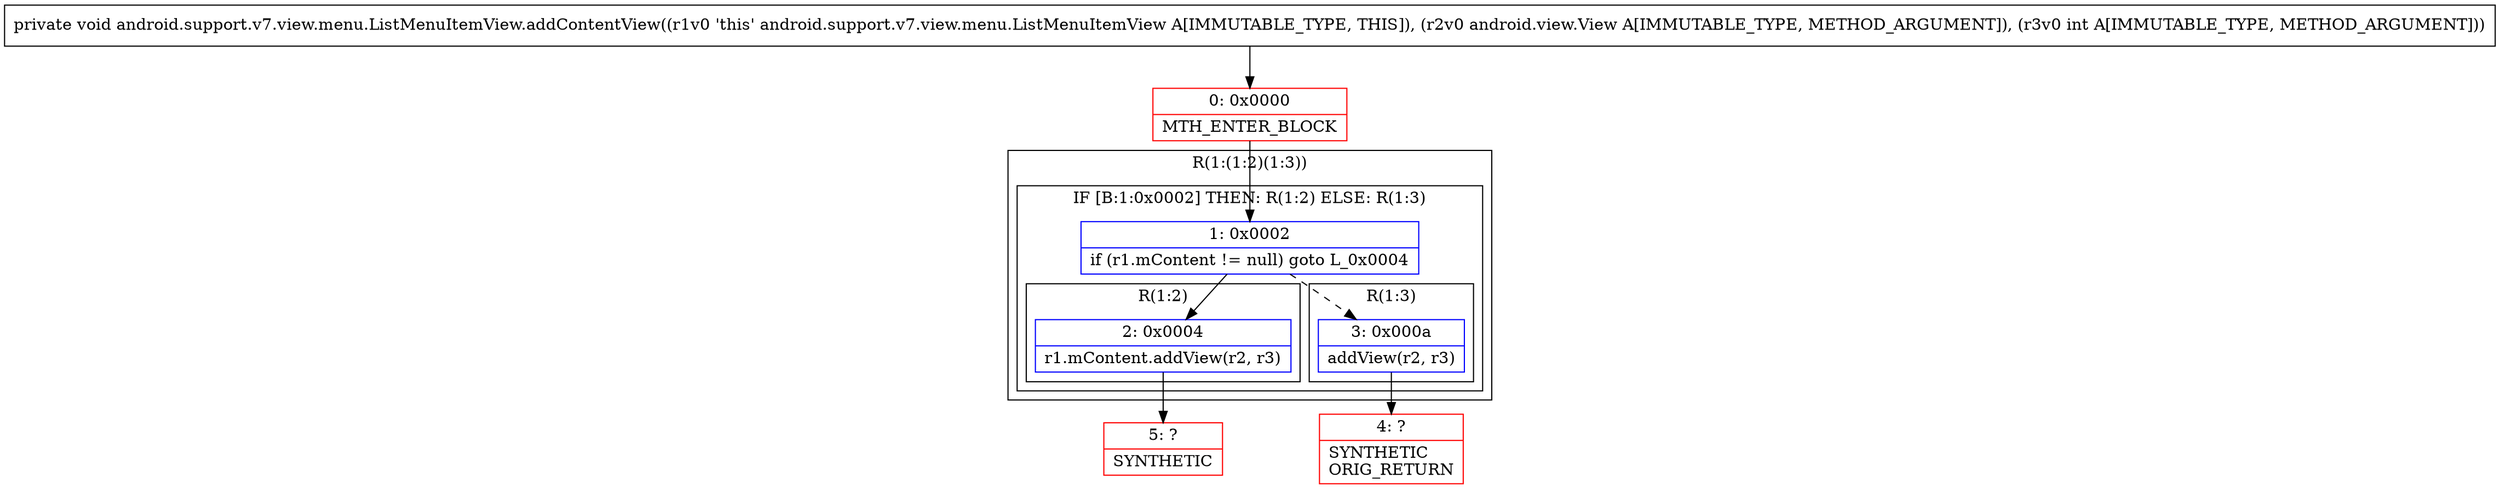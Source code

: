 digraph "CFG forandroid.support.v7.view.menu.ListMenuItemView.addContentView(Landroid\/view\/View;I)V" {
subgraph cluster_Region_409879831 {
label = "R(1:(1:2)(1:3))";
node [shape=record,color=blue];
subgraph cluster_IfRegion_674856857 {
label = "IF [B:1:0x0002] THEN: R(1:2) ELSE: R(1:3)";
node [shape=record,color=blue];
Node_1 [shape=record,label="{1\:\ 0x0002|if (r1.mContent != null) goto L_0x0004\l}"];
subgraph cluster_Region_306468408 {
label = "R(1:2)";
node [shape=record,color=blue];
Node_2 [shape=record,label="{2\:\ 0x0004|r1.mContent.addView(r2, r3)\l}"];
}
subgraph cluster_Region_1637833277 {
label = "R(1:3)";
node [shape=record,color=blue];
Node_3 [shape=record,label="{3\:\ 0x000a|addView(r2, r3)\l}"];
}
}
}
Node_0 [shape=record,color=red,label="{0\:\ 0x0000|MTH_ENTER_BLOCK\l}"];
Node_4 [shape=record,color=red,label="{4\:\ ?|SYNTHETIC\lORIG_RETURN\l}"];
Node_5 [shape=record,color=red,label="{5\:\ ?|SYNTHETIC\l}"];
MethodNode[shape=record,label="{private void android.support.v7.view.menu.ListMenuItemView.addContentView((r1v0 'this' android.support.v7.view.menu.ListMenuItemView A[IMMUTABLE_TYPE, THIS]), (r2v0 android.view.View A[IMMUTABLE_TYPE, METHOD_ARGUMENT]), (r3v0 int A[IMMUTABLE_TYPE, METHOD_ARGUMENT])) }"];
MethodNode -> Node_0;
Node_1 -> Node_2;
Node_1 -> Node_3[style=dashed];
Node_2 -> Node_5;
Node_3 -> Node_4;
Node_0 -> Node_1;
}

